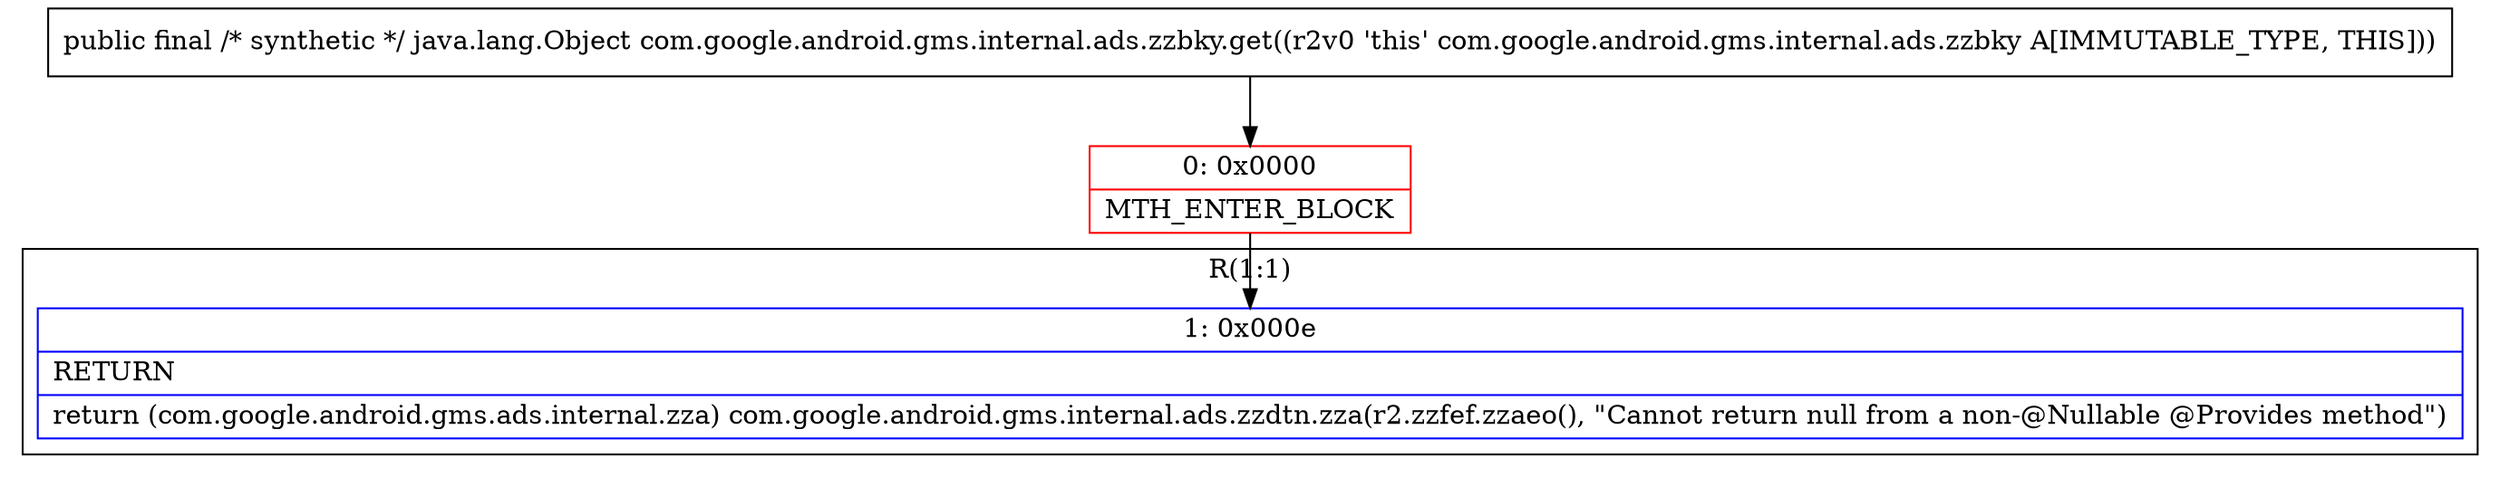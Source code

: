 digraph "CFG forcom.google.android.gms.internal.ads.zzbky.get()Ljava\/lang\/Object;" {
subgraph cluster_Region_1385044038 {
label = "R(1:1)";
node [shape=record,color=blue];
Node_1 [shape=record,label="{1\:\ 0x000e|RETURN\l|return (com.google.android.gms.ads.internal.zza) com.google.android.gms.internal.ads.zzdtn.zza(r2.zzfef.zzaeo(), \"Cannot return null from a non\-@Nullable @Provides method\")\l}"];
}
Node_0 [shape=record,color=red,label="{0\:\ 0x0000|MTH_ENTER_BLOCK\l}"];
MethodNode[shape=record,label="{public final \/* synthetic *\/ java.lang.Object com.google.android.gms.internal.ads.zzbky.get((r2v0 'this' com.google.android.gms.internal.ads.zzbky A[IMMUTABLE_TYPE, THIS])) }"];
MethodNode -> Node_0;
Node_0 -> Node_1;
}

